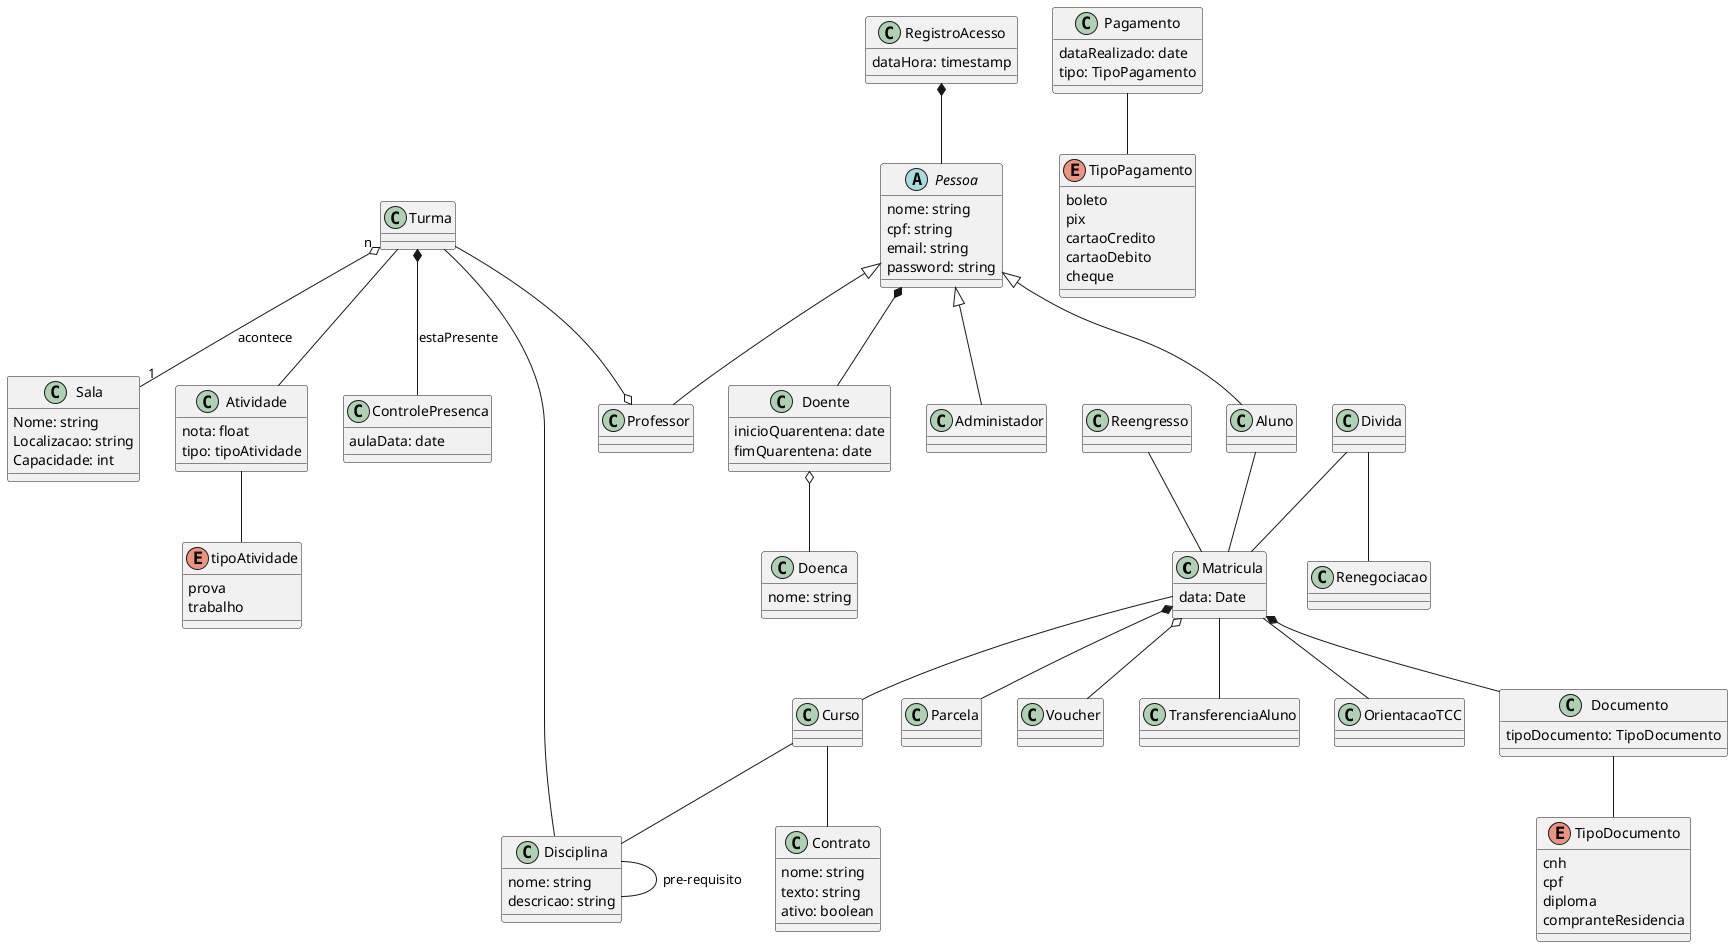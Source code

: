 @startuml
'https://plantuml.com/class-diagram
'Aggregation implies a relationship where the
'child can exist independently of the parent.
'Example: Class (parent) and Student (child).
'Delete the Class and the Students still exist.
'Composition implies a relationship where the child cannot exist independent of the parent
class Matricula{
    data: Date
'    cpf: string
'    Diploma: Documento
}
abstract class Pessoa{
    nome: string
    cpf: string
    email: string
    password: string
}
class RegistroAcesso{
    dataHora: timestamp
}

class Aluno
class Professor
class Administador
class Atividade{
    nota: float
    tipo: tipoAtividade
    'TODO linkVideo: url
}
class Doenca{
    nome: string
}
class Doente{
    inicioQuarentena: date
    fimQuarentena: date
}
class Curso
class ControlePresenca{
    aulaData: date
}
class Disciplina{
    nome: string
    descricao: string
}
class Contrato{
    nome: string
    texto: string
    ativo: boolean
}
enum tipoAtividade {
    prova
    trabalho
}
class Turma
class Sala{
    Nome: string
    Localizacao: string
    Capacidade: int
}
class Documento{
    tipoDocumento: TipoDocumento
}
class Parcela
class Pagamento{
    dataRealizado: date
    tipo: TipoPagamento
}
class Voucher
class Renegociacao{}
class TransferenciaAluno{}
class Reengresso{
}
class Divida{
}
class OrientacaoTCC{}
Divida -- Renegociacao
Matricula -- TransferenciaAluno
Matricula -- OrientacaoTCC
Divida -- Matricula
Reengresso -- Matricula
enum TipoPagamento{
    boleto
    pix
    cartaoCredito
    cartaoDebito
    cheque
}
enum TipoDocumento{
    cnh
    cpf
    diploma
    compranteResidencia
}
Documento -- TipoDocumento
Aluno -- Matricula
Disciplina -- Disciplina : pre-requisito
Matricula -- Curso
Matricula *-- Documento
Matricula o-- Voucher
Matricula *-- Parcela
Curso -- Disciplina
Curso -- Contrato
Pessoa <|-- Administador
Pessoa <|-- Aluno
Pessoa <|-- Professor
'TODO confirmar lado do losango
Atividade -- tipoAtividade
Turma "n" o-- "1" Sala : acontece
Turma --o Professor
Turma -- Disciplina
Turma -- Atividade
Turma *-- ControlePresenca: estaPresente
RegistroAcesso *-- Pessoa
'TODO confirmar lado do losango
Doente o-- Doenca
Pessoa *-- Doente
Pagamento -- TipoPagamento

@enduml

